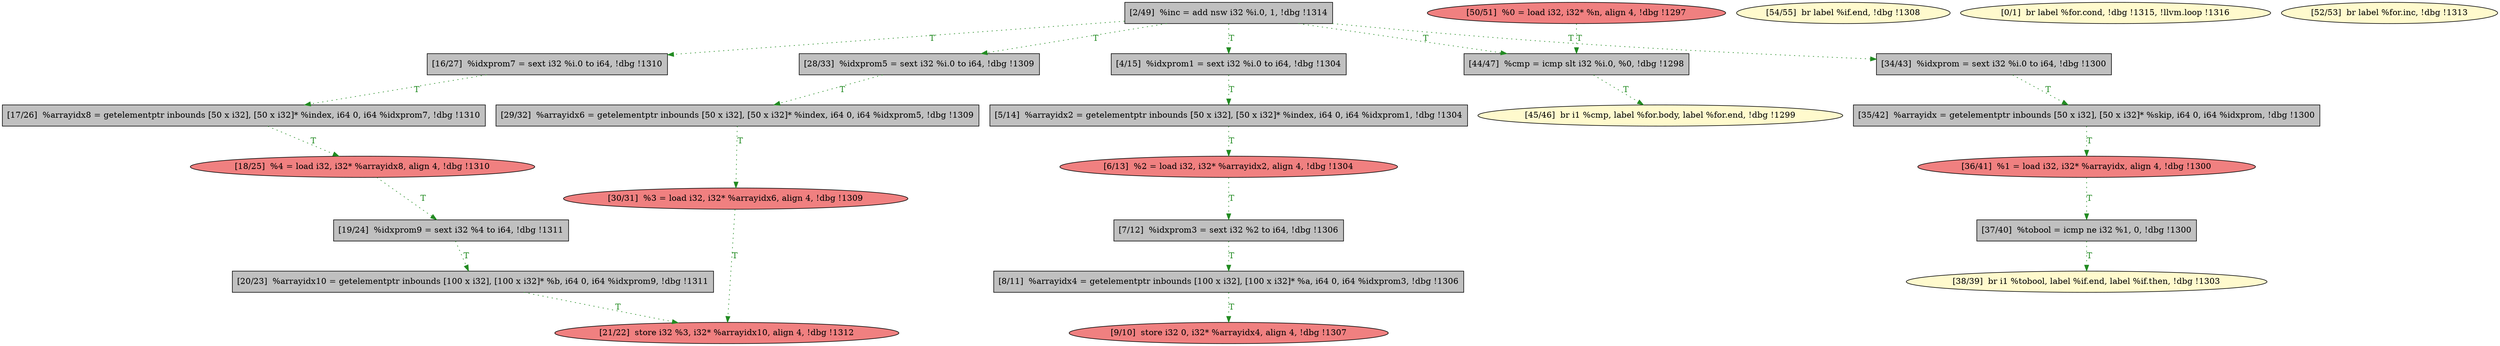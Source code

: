 
digraph G {


node276 [fillcolor=grey,label="[28/33]  %idxprom5 = sext i32 %i.0 to i64, !dbg !1309",shape=rectangle,style=filled ]
node275 [fillcolor=lightcoral,label="[9/10]  store i32 0, i32* %arrayidx4, align 4, !dbg !1307",shape=ellipse,style=filled ]
node273 [fillcolor=grey,label="[17/26]  %arrayidx8 = getelementptr inbounds [50 x i32], [50 x i32]* %index, i64 0, i64 %idxprom7, !dbg !1310",shape=rectangle,style=filled ]
node272 [fillcolor=lemonchiffon,label="[54/55]  br label %if.end, !dbg !1308",shape=ellipse,style=filled ]
node271 [fillcolor=grey,label="[34/43]  %idxprom = sext i32 %i.0 to i64, !dbg !1300",shape=rectangle,style=filled ]
node270 [fillcolor=grey,label="[2/49]  %inc = add nsw i32 %i.0, 1, !dbg !1314",shape=rectangle,style=filled ]
node269 [fillcolor=grey,label="[44/47]  %cmp = icmp slt i32 %i.0, %0, !dbg !1298",shape=rectangle,style=filled ]
node268 [fillcolor=lightcoral,label="[18/25]  %4 = load i32, i32* %arrayidx8, align 4, !dbg !1310",shape=ellipse,style=filled ]
node255 [fillcolor=grey,label="[35/42]  %arrayidx = getelementptr inbounds [50 x i32], [50 x i32]* %skip, i64 0, i64 %idxprom, !dbg !1300",shape=rectangle,style=filled ]
node254 [fillcolor=grey,label="[5/14]  %arrayidx2 = getelementptr inbounds [50 x i32], [50 x i32]* %index, i64 0, i64 %idxprom1, !dbg !1304",shape=rectangle,style=filled ]
node267 [fillcolor=grey,label="[7/12]  %idxprom3 = sext i32 %2 to i64, !dbg !1306",shape=rectangle,style=filled ]
node265 [fillcolor=lemonchiffon,label="[0/1]  br label %for.cond, !dbg !1315, !llvm.loop !1316",shape=ellipse,style=filled ]
node252 [fillcolor=grey,label="[20/23]  %arrayidx10 = getelementptr inbounds [100 x i32], [100 x i32]* %b, i64 0, i64 %idxprom9, !dbg !1311",shape=rectangle,style=filled ]
node251 [fillcolor=grey,label="[16/27]  %idxprom7 = sext i32 %i.0 to i64, !dbg !1310",shape=rectangle,style=filled ]
node250 [fillcolor=lightcoral,label="[30/31]  %3 = load i32, i32* %arrayidx6, align 4, !dbg !1309",shape=ellipse,style=filled ]
node257 [fillcolor=lightcoral,label="[50/51]  %0 = load i32, i32* %n, align 4, !dbg !1297",shape=ellipse,style=filled ]
node274 [fillcolor=lemonchiffon,label="[52/53]  br label %for.inc, !dbg !1313",shape=ellipse,style=filled ]
node266 [fillcolor=lemonchiffon,label="[45/46]  br i1 %cmp, label %for.body, label %for.end, !dbg !1299",shape=ellipse,style=filled ]
node258 [fillcolor=lemonchiffon,label="[38/39]  br i1 %tobool, label %if.end, label %if.then, !dbg !1303",shape=ellipse,style=filled ]
node259 [fillcolor=grey,label="[37/40]  %tobool = icmp ne i32 %1, 0, !dbg !1300",shape=rectangle,style=filled ]
node260 [fillcolor=grey,label="[19/24]  %idxprom9 = sext i32 %4 to i64, !dbg !1311",shape=rectangle,style=filled ]
node256 [fillcolor=grey,label="[29/32]  %arrayidx6 = getelementptr inbounds [50 x i32], [50 x i32]* %index, i64 0, i64 %idxprom5, !dbg !1309",shape=rectangle,style=filled ]
node264 [fillcolor=lightcoral,label="[21/22]  store i32 %3, i32* %arrayidx10, align 4, !dbg !1312",shape=ellipse,style=filled ]
node262 [fillcolor=grey,label="[8/11]  %arrayidx4 = getelementptr inbounds [100 x i32], [100 x i32]* %a, i64 0, i64 %idxprom3, !dbg !1306",shape=rectangle,style=filled ]
node253 [fillcolor=lightcoral,label="[36/41]  %1 = load i32, i32* %arrayidx, align 4, !dbg !1300",shape=ellipse,style=filled ]
node261 [fillcolor=grey,label="[4/15]  %idxprom1 = sext i32 %i.0 to i64, !dbg !1304",shape=rectangle,style=filled ]
node263 [fillcolor=lightcoral,label="[6/13]  %2 = load i32, i32* %arrayidx2, align 4, !dbg !1304",shape=ellipse,style=filled ]

node259->node258 [style=dotted,color=forestgreen,label="T",fontcolor=forestgreen ]
node276->node256 [style=dotted,color=forestgreen,label="T",fontcolor=forestgreen ]
node270->node261 [style=dotted,color=forestgreen,label="T",fontcolor=forestgreen ]
node251->node273 [style=dotted,color=forestgreen,label="T",fontcolor=forestgreen ]
node270->node251 [style=dotted,color=forestgreen,label="T",fontcolor=forestgreen ]
node260->node252 [style=dotted,color=forestgreen,label="T",fontcolor=forestgreen ]
node257->node269 [style=dotted,color=forestgreen,label="T",fontcolor=forestgreen ]
node255->node253 [style=dotted,color=forestgreen,label="T",fontcolor=forestgreen ]
node269->node266 [style=dotted,color=forestgreen,label="T",fontcolor=forestgreen ]
node254->node263 [style=dotted,color=forestgreen,label="T",fontcolor=forestgreen ]
node253->node259 [style=dotted,color=forestgreen,label="T",fontcolor=forestgreen ]
node268->node260 [style=dotted,color=forestgreen,label="T",fontcolor=forestgreen ]
node262->node275 [style=dotted,color=forestgreen,label="T",fontcolor=forestgreen ]
node270->node276 [style=dotted,color=forestgreen,label="T",fontcolor=forestgreen ]
node273->node268 [style=dotted,color=forestgreen,label="T",fontcolor=forestgreen ]
node270->node271 [style=dotted,color=forestgreen,label="T",fontcolor=forestgreen ]
node267->node262 [style=dotted,color=forestgreen,label="T",fontcolor=forestgreen ]
node270->node269 [style=dotted,color=forestgreen,label="T",fontcolor=forestgreen ]
node261->node254 [style=dotted,color=forestgreen,label="T",fontcolor=forestgreen ]
node250->node264 [style=dotted,color=forestgreen,label="T",fontcolor=forestgreen ]
node271->node255 [style=dotted,color=forestgreen,label="T",fontcolor=forestgreen ]
node256->node250 [style=dotted,color=forestgreen,label="T",fontcolor=forestgreen ]
node252->node264 [style=dotted,color=forestgreen,label="T",fontcolor=forestgreen ]
node263->node267 [style=dotted,color=forestgreen,label="T",fontcolor=forestgreen ]


}
